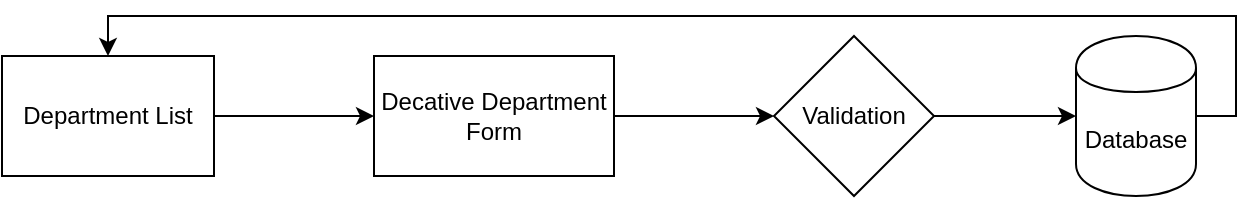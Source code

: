 <mxfile version="12.3.2" type="device" pages="1"><diagram id="PM5xkwdyhiefBMFHlauf" name="Page-1"><mxGraphModel dx="1696" dy="494" grid="0" gridSize="10" guides="1" tooltips="1" connect="1" arrows="1" fold="1" page="1" pageScale="1" pageWidth="850" pageHeight="1100" math="0" shadow="0"><root><mxCell id="0"/><mxCell id="1" parent="0"/><mxCell id="6S9EHwURwv_836AJZHxv-5" style="edgeStyle=orthogonalEdgeStyle;rounded=0;orthogonalLoop=1;jettySize=auto;html=1;exitX=1;exitY=0.5;exitDx=0;exitDy=0;entryX=0;entryY=0.5;entryDx=0;entryDy=0;" parent="1" source="6S9EHwURwv_836AJZHxv-1" edge="1"><mxGeometry relative="1" as="geometry"><mxPoint x="320" y="190" as="targetPoint"/></mxGeometry></mxCell><mxCell id="6S9EHwURwv_836AJZHxv-1" value="Decative Department Form" style="rounded=0;whiteSpace=wrap;html=1;" parent="1" vertex="1"><mxGeometry x="120" y="160" width="120" height="60" as="geometry"/></mxCell><mxCell id="6S9EHwURwv_836AJZHxv-7" style="edgeStyle=orthogonalEdgeStyle;rounded=0;orthogonalLoop=1;jettySize=auto;html=1;exitX=1;exitY=0.5;exitDx=0;exitDy=0;entryX=0;entryY=0.5;entryDx=0;entryDy=0;" parent="1" source="6S9EHwURwv_836AJZHxv-3" target="6S9EHwURwv_836AJZHxv-4" edge="1"><mxGeometry relative="1" as="geometry"/></mxCell><mxCell id="6S9EHwURwv_836AJZHxv-3" value="Validation" style="rhombus;whiteSpace=wrap;html=1;" parent="1" vertex="1"><mxGeometry x="320" y="150" width="80" height="80" as="geometry"/></mxCell><mxCell id="RFTyAULqiB1gZPdbjzZG-3" style="edgeStyle=orthogonalEdgeStyle;rounded=0;orthogonalLoop=1;jettySize=auto;html=1;exitX=1;exitY=0.5;exitDx=0;exitDy=0;entryX=0.5;entryY=0;entryDx=0;entryDy=0;" parent="1" source="6S9EHwURwv_836AJZHxv-4" target="RFTyAULqiB1gZPdbjzZG-1" edge="1"><mxGeometry relative="1" as="geometry"><mxPoint x="388" y="367" as="targetPoint"/><Array as="points"><mxPoint x="551" y="190"/><mxPoint x="551" y="140"/><mxPoint x="-13" y="140"/></Array></mxGeometry></mxCell><mxCell id="6S9EHwURwv_836AJZHxv-4" value="Database" style="shape=cylinder;whiteSpace=wrap;html=1;boundedLbl=1;backgroundOutline=1;" parent="1" vertex="1"><mxGeometry x="471" y="150" width="60" height="80" as="geometry"/></mxCell><mxCell id="CraGyze8lEI-TxoDXd5a-1" style="edgeStyle=orthogonalEdgeStyle;rounded=0;orthogonalLoop=1;jettySize=auto;html=1;entryX=0;entryY=0.5;entryDx=0;entryDy=0;" edge="1" parent="1" source="RFTyAULqiB1gZPdbjzZG-1" target="6S9EHwURwv_836AJZHxv-1"><mxGeometry relative="1" as="geometry"/></mxCell><mxCell id="RFTyAULqiB1gZPdbjzZG-1" value="Department List" style="rounded=0;whiteSpace=wrap;html=1;" parent="1" vertex="1"><mxGeometry x="-66" y="160" width="106" height="60" as="geometry"/></mxCell></root></mxGraphModel></diagram></mxfile>